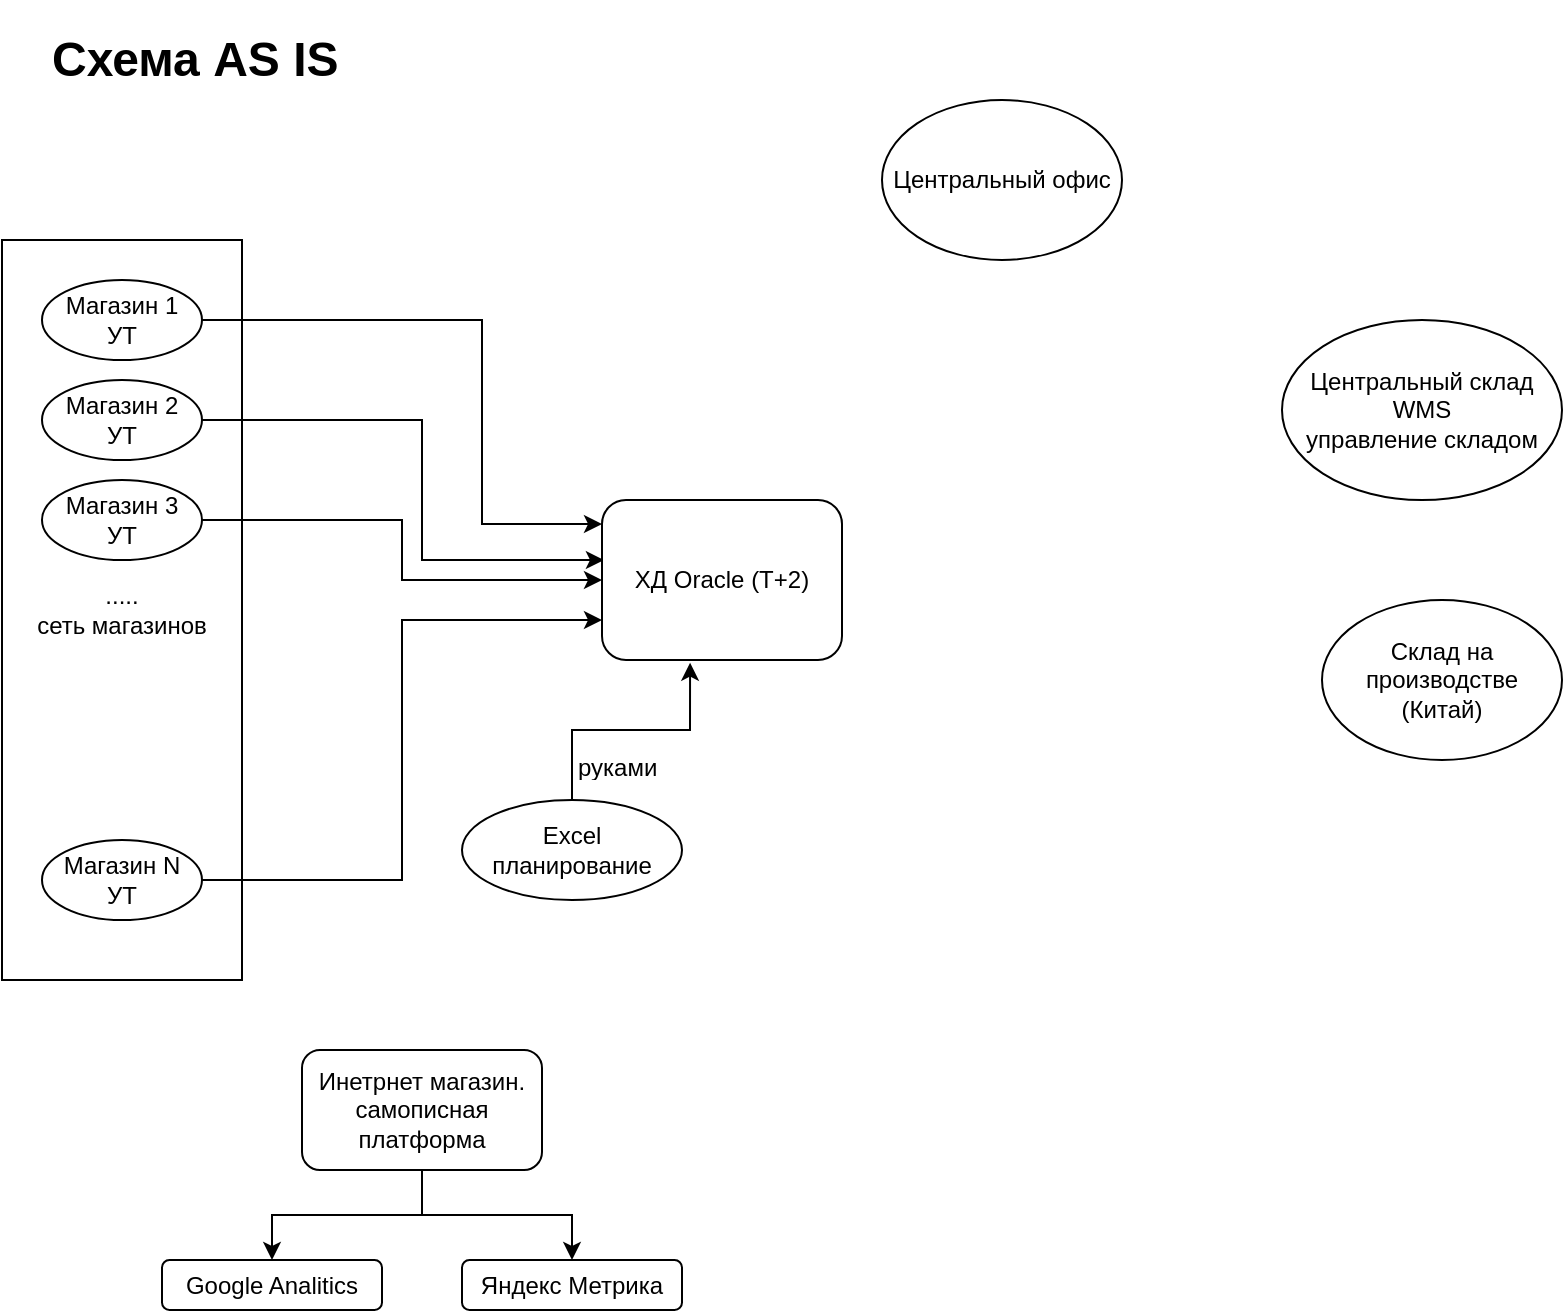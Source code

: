 <mxfile version="14.6.13" type="device"><diagram id="UFhCPCkR2WnteWgcuXRq" name="Страница 1"><mxGraphModel dx="1422" dy="832" grid="1" gridSize="10" guides="1" tooltips="1" connect="1" arrows="1" fold="1" page="1" pageScale="1" pageWidth="827" pageHeight="1169" background="none" math="0" shadow="0"><root><mxCell id="0"/><mxCell id="1" parent="0"/><mxCell id="R5QbyTYdFeCCkTfJm4Or-22" value=".....&lt;br&gt;сеть магазинов" style="rounded=0;whiteSpace=wrap;html=1;" parent="1" vertex="1"><mxGeometry x="10" y="120" width="120" height="370" as="geometry"/></mxCell><mxCell id="vWsV1zjqS9i2aI4yldNs-4" style="edgeStyle=orthogonalEdgeStyle;rounded=0;orthogonalLoop=1;jettySize=auto;html=1;entryX=0;entryY=0.15;entryDx=0;entryDy=0;entryPerimeter=0;" edge="1" parent="1" source="DxLznTQZoj7ov-4Kp8nd-1" target="R5QbyTYdFeCCkTfJm4Or-1"><mxGeometry relative="1" as="geometry"><Array as="points"><mxPoint x="250" y="160"/><mxPoint x="250" y="262"/></Array></mxGeometry></mxCell><mxCell id="DxLznTQZoj7ov-4Kp8nd-1" value="Магазин 1&lt;br&gt;УТ" style="ellipse;whiteSpace=wrap;html=1;" parent="1" vertex="1"><mxGeometry x="30" y="140" width="80" height="40" as="geometry"/></mxCell><mxCell id="vWsV1zjqS9i2aI4yldNs-3" style="edgeStyle=orthogonalEdgeStyle;rounded=0;orthogonalLoop=1;jettySize=auto;html=1;entryX=0.008;entryY=0.375;entryDx=0;entryDy=0;entryPerimeter=0;" edge="1" parent="1" source="DxLznTQZoj7ov-4Kp8nd-2" target="R5QbyTYdFeCCkTfJm4Or-1"><mxGeometry relative="1" as="geometry"><mxPoint x="320" y="270" as="targetPoint"/><Array as="points"><mxPoint x="220" y="210"/><mxPoint x="220" y="280"/></Array></mxGeometry></mxCell><mxCell id="DxLznTQZoj7ov-4Kp8nd-2" value="Магазин 2&lt;br&gt;УТ" style="ellipse;whiteSpace=wrap;html=1;" parent="1" vertex="1"><mxGeometry x="30" y="190" width="80" height="40" as="geometry"/></mxCell><mxCell id="R5QbyTYdFeCCkTfJm4Or-9" style="edgeStyle=orthogonalEdgeStyle;rounded=0;orthogonalLoop=1;jettySize=auto;html=1;entryX=0;entryY=0.5;entryDx=0;entryDy=0;" parent="1" source="DxLznTQZoj7ov-4Kp8nd-3" target="R5QbyTYdFeCCkTfJm4Or-1" edge="1"><mxGeometry relative="1" as="geometry"/></mxCell><mxCell id="DxLznTQZoj7ov-4Kp8nd-3" value="Магазин 3&lt;br&gt;УТ" style="ellipse;whiteSpace=wrap;html=1;" parent="1" vertex="1"><mxGeometry x="30" y="240" width="80" height="40" as="geometry"/></mxCell><mxCell id="R5QbyTYdFeCCkTfJm4Or-10" style="edgeStyle=orthogonalEdgeStyle;rounded=0;orthogonalLoop=1;jettySize=auto;html=1;entryX=0;entryY=0.75;entryDx=0;entryDy=0;" parent="1" source="DxLznTQZoj7ov-4Kp8nd-4" target="R5QbyTYdFeCCkTfJm4Or-1" edge="1"><mxGeometry relative="1" as="geometry"/></mxCell><mxCell id="DxLznTQZoj7ov-4Kp8nd-4" value="Магазин N&lt;br&gt;УТ" style="ellipse;whiteSpace=wrap;html=1;" parent="1" vertex="1"><mxGeometry x="30" y="420" width="80" height="40" as="geometry"/></mxCell><mxCell id="R5QbyTYdFeCCkTfJm4Or-1" value="ХД Oracle (T+2)" style="rounded=1;whiteSpace=wrap;html=1;" parent="1" vertex="1"><mxGeometry x="310" y="250" width="120" height="80" as="geometry"/></mxCell><mxCell id="R5QbyTYdFeCCkTfJm4Or-2" value="&lt;h1&gt;Схема AS IS&lt;/h1&gt;" style="text;html=1;strokeColor=none;fillColor=none;spacing=5;spacingTop=-20;whiteSpace=wrap;overflow=hidden;rounded=0;" parent="1" vertex="1"><mxGeometry x="30" y="10" width="180" height="60" as="geometry"/></mxCell><mxCell id="R5QbyTYdFeCCkTfJm4Or-12" style="edgeStyle=orthogonalEdgeStyle;rounded=0;orthogonalLoop=1;jettySize=auto;html=1;entryX=0.367;entryY=1.017;entryDx=0;entryDy=0;entryPerimeter=0;" parent="1" source="R5QbyTYdFeCCkTfJm4Or-11" target="R5QbyTYdFeCCkTfJm4Or-1" edge="1"><mxGeometry relative="1" as="geometry"><mxPoint x="217" y="330" as="targetPoint"/></mxGeometry></mxCell><mxCell id="R5QbyTYdFeCCkTfJm4Or-11" value="Excel&lt;br&gt;планирование" style="ellipse;whiteSpace=wrap;html=1;" parent="1" vertex="1"><mxGeometry x="240" y="400" width="110" height="50" as="geometry"/></mxCell><mxCell id="R5QbyTYdFeCCkTfJm4Or-13" value="&lt;h1&gt;&lt;span style=&quot;font-size: 12px ; font-weight: normal&quot;&gt;руками&lt;/span&gt;&lt;br&gt;&lt;/h1&gt;" style="text;html=1;strokeColor=none;fillColor=none;spacing=5;spacingTop=-20;whiteSpace=wrap;overflow=hidden;rounded=0;" parent="1" vertex="1"><mxGeometry x="293" y="360" width="60" height="30" as="geometry"/></mxCell><mxCell id="R5QbyTYdFeCCkTfJm4Or-17" value="" style="edgeStyle=orthogonalEdgeStyle;rounded=0;orthogonalLoop=1;jettySize=auto;html=1;" parent="1" source="R5QbyTYdFeCCkTfJm4Or-14" target="R5QbyTYdFeCCkTfJm4Or-16" edge="1"><mxGeometry relative="1" as="geometry"/></mxCell><mxCell id="R5QbyTYdFeCCkTfJm4Or-18" value="" style="edgeStyle=orthogonalEdgeStyle;rounded=0;orthogonalLoop=1;jettySize=auto;html=1;entryX=0.5;entryY=0;entryDx=0;entryDy=0;" parent="1" source="R5QbyTYdFeCCkTfJm4Or-14" target="R5QbyTYdFeCCkTfJm4Or-15" edge="1"><mxGeometry relative="1" as="geometry"/></mxCell><mxCell id="R5QbyTYdFeCCkTfJm4Or-14" value="Инетрнет магазин.&lt;br&gt;самописная платформа" style="rounded=1;whiteSpace=wrap;html=1;" parent="1" vertex="1"><mxGeometry x="160" y="525" width="120" height="60" as="geometry"/></mxCell><mxCell id="R5QbyTYdFeCCkTfJm4Or-15" value="Google Analitics" style="rounded=1;whiteSpace=wrap;html=1;" parent="1" vertex="1"><mxGeometry x="90" y="630" width="110" height="25" as="geometry"/></mxCell><mxCell id="R5QbyTYdFeCCkTfJm4Or-16" value="Яндекс Метрика" style="rounded=1;whiteSpace=wrap;html=1;" parent="1" vertex="1"><mxGeometry x="240" y="630" width="110" height="25" as="geometry"/></mxCell><mxCell id="R5QbyTYdFeCCkTfJm4Or-19" value="Центральный офис" style="ellipse;whiteSpace=wrap;html=1;" parent="1" vertex="1"><mxGeometry x="450" y="50" width="120" height="80" as="geometry"/></mxCell><mxCell id="R5QbyTYdFeCCkTfJm4Or-20" value="Центральный склад&lt;br&gt;WMS&lt;br&gt;управление складом" style="ellipse;whiteSpace=wrap;html=1;" parent="1" vertex="1"><mxGeometry x="650" y="160" width="140" height="90" as="geometry"/></mxCell><mxCell id="R5QbyTYdFeCCkTfJm4Or-23" style="edgeStyle=orthogonalEdgeStyle;rounded=0;orthogonalLoop=1;jettySize=auto;html=1;exitX=0.5;exitY=1;exitDx=0;exitDy=0;" parent="1" source="R5QbyTYdFeCCkTfJm4Or-22" target="R5QbyTYdFeCCkTfJm4Or-22" edge="1"><mxGeometry relative="1" as="geometry"/></mxCell><mxCell id="vWsV1zjqS9i2aI4yldNs-5" value="Склад на производстве (Китай)" style="ellipse;whiteSpace=wrap;html=1;" vertex="1" parent="1"><mxGeometry x="670" y="300" width="120" height="80" as="geometry"/></mxCell></root></mxGraphModel></diagram></mxfile>